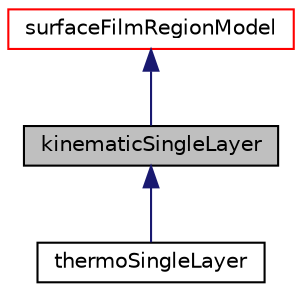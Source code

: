 digraph "kinematicSingleLayer"
{
  bgcolor="transparent";
  edge [fontname="Helvetica",fontsize="10",labelfontname="Helvetica",labelfontsize="10"];
  node [fontname="Helvetica",fontsize="10",shape=record];
  Node1 [label="kinematicSingleLayer",height=0.2,width=0.4,color="black", fillcolor="grey75", style="filled" fontcolor="black"];
  Node2 -> Node1 [dir="back",color="midnightblue",fontsize="10",style="solid",fontname="Helvetica"];
  Node2 [label="surfaceFilmRegionModel",height=0.2,width=0.4,color="red",URL="$classFoam_1_1regionModels_1_1surfaceFilmModels_1_1surfaceFilmRegionModel.html",tooltip="Base class for surface film models. "];
  Node1 -> Node3 [dir="back",color="midnightblue",fontsize="10",style="solid",fontname="Helvetica"];
  Node3 [label="thermoSingleLayer",height=0.2,width=0.4,color="black",URL="$classFoam_1_1regionModels_1_1surfaceFilmModels_1_1thermoSingleLayer.html",tooltip="Thermodynamic form of single-cell layer surface film model. "];
}

